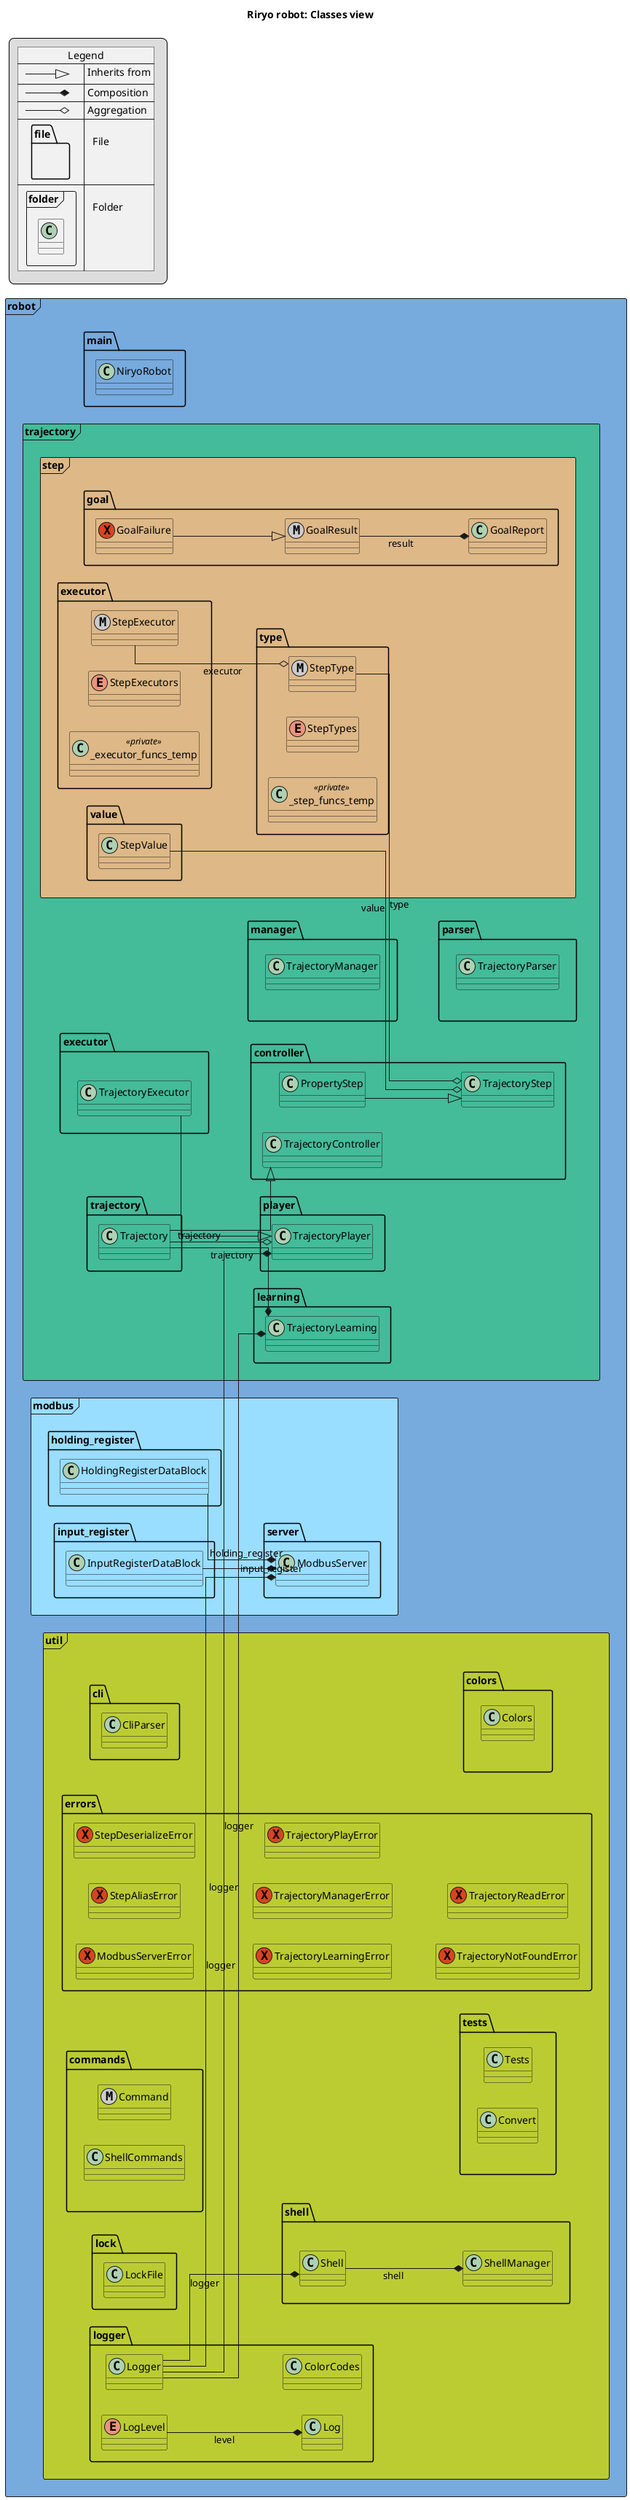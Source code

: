 @startuml
title Riryo robot: Classes view
set namespaceSeparator .
skinparam linetype polyline
skinparam linetype ortho
left to right direction

legend top left
{{
  !procedure $arrow($type, $text)
    {{\nleft to right direction\nskinparam backgroundcolor transparent\nlabel " " as A\nlabel " " as B\nA $type B\n}} => $text
  !endprocedure
  !procedure $package($label, $content, $text)
    {{\npackage $label{\n$content " "\n}\nskinparam backgroundcolor transparent\n}} => $text
  !endprocedure

  map Legend {
    $arrow("--|>", " Inherits from")
    $arrow("--*", " Composition")
    $arrow("--o", " Aggregation")
    $package("file", "label", "\n  File")
    $package("folder <<Frame>>", "class", "\n  Folder")
  }
  skinparam backgroundcolor transparent 
}}
endlegend

package robot <<Frame>> #77AADD {
  package main #77AADD {
    class NiryoRobot #77AADD { }
  }
  package modbus <<Frame>> #99DDFF {
    package holding_register #99DDFF {
      class HoldingRegisterDataBlock #99DDFF { }
    }
    package input_register #99DDFF {
      class InputRegisterDataBlock  #99DDFF { }
    }
    package server #99DDFF {
      class ModbusServer #99DDFF { }
    }
  }
  package trajectory <<Frame>> #44BB99 {
    package controller #44BB99 {
      class TrajectoryStep #44BB99 { }
      class PropertyStep #44BB99 { }
      class TrajectoryController #44BB99 { }
    }
    package executor #44BB99 {
      class TrajectoryExecutor #44BB99 { }
    }
    package learning #44BB99 {
      class TrajectoryLearning #44BB99 { }
    }
    package manager #44BB99 {
      class TrajectoryManager #44BB99 { }
    }
    package parser #44BB99 {
      class TrajectoryParser #44BB99 { }
    }
    package player #44BB99 {
      class TrajectoryPlayer #44BB99 { }
    }
    package step <<Frame>> #burlywood {
      package executor #burlywood {
        metaclass StepExecutor #burlywood { }
        enum StepExecutors #burlywood { }
        class _executor_funcs_temp <<private>> #burlywood { }
      }
      package goal #burlywood {
        exception GoalFailure #burlywood { }
        class GoalReport #burlywood { }
        metaclass GoalResult #burlywood { }
      }
      package type #burlywood {
        metaclass StepType #burlywood { }
        enum StepTypes #burlywood { }
        class _step_funcs_temp <<private>> #burlywood { }
      }
      package value #burlywood {
        class StepValue #burlywood { }
      }
    }
    package trajectory #44BB99 {
      class Trajectory #44BB99 { }
    }
  }
  package util <<Frame>> #BBCC33 {
    package cli #BBCC33 {
      class CliParser #BBCC33 { }
    }
    package colors #BBCC33 {
      class Colors #BBCC33 { }
    }
    package commands #BBCC33 {
      metaclass Command #BBCC33 { }
      class ShellCommands #BBCC33 { }
    }
    package errors #BBCC33 {
      exception ModbusServerError #BBCC33 { }
      exception StepAliasError #BBCC33 { }
      exception StepDeserializeError #BBCC33 { }
      exception TrajectoryLearningError #BBCC33 { }
      exception TrajectoryManagerError #BBCC33 { }
      exception TrajectoryPlayError #BBCC33 { }
      exception TrajectoryNotFoundError #BBCC33 { }
      exception TrajectoryReadError #BBCC33 { }
    }
    package lock #BBCC33 {
      class LockFile #BBCC33 { }
    }
    package logger #BBCC33 {
      class Logger #BBCC33 { }
      class ColorCodes #BBCC33 { }
      class Log #BBCC33 { }
      enum LogLevel #BBCC33 { }
    }
    package shell #BBCC33 {
      class Shell #BBCC33 { }
      class ShellManager #BBCC33 { }
    }
    package tests #BBCC33 {
      class Tests #BBCC33 { }
      class Convert #BBCC33 { }
    }
  }
}

' Classes
robot.trajectory.controller.PropertyStep --|> robot.trajectory.controller.TrajectoryStep
robot.trajectory.executor.TrajectoryExecutor --|> robot.trajectory.player.TrajectoryPlayer
robot.trajectory.step.goal.GoalFailure --|> robot.trajectory.step.goal.GoalResult
robot.trajectory.trajectory.Trajectory --|> robot.trajectory.controller.TrajectoryController

' Fields
robot.modbus.holding_register.HoldingRegisterDataBlock --* robot.modbus.server.ModbusServer : holding_register
robot.modbus.input_register.InputRegisterDataBlock --* robot.modbus.server.ModbusServer : input_register
robot.trajectory.step.goal.GoalResult --* robot.trajectory.step.goal.GoalReport : result
robot.trajectory.trajectory.Trajectory --* robot.trajectory.learning.TrajectoryLearning : trajectory
robot.util.shell.Shell --* robot.util.shell.ShellManager : shell
robot.util.logger.LogLevel --* robot.util.logger.Log : level
robot.util.logger.Logger --* robot.modbus.server.ModbusServer : logger
robot.util.logger.Logger --* robot.trajectory.learning.TrajectoryLearning : logger
robot.util.logger.Logger --* robot.trajectory.player.TrajectoryPlayer : logger
robot.util.logger.Logger --* robot.util.shell.Shell : logger
robot.trajectory.step.executor.StepExecutor --o robot.trajectory.step.type.StepType : executor
robot.trajectory.step.type.StepType --o robot.trajectory.controller.TrajectoryStep : type
robot.trajectory.step.value.StepValue --o robot.trajectory.controller.TrajectoryStep : value
robot.trajectory.trajectory.Trajectory --o robot.trajectory.player.TrajectoryPlayer : trajectory

' Layout modifications
robot.trajectory.executor -[hidden]- robot.trajectory.manager
robot.trajectory.manager -[hidden]- robot.trajectory.parser
robot.util.colors -[hidden]l- robot.util.tests
robot.util.commands -[hidden]- robot.util.shell
robot.util.logger.Logger -[hidden]- robot.util.logger.ColorCodes
robot.util.tests -[hidden]u- robot.util.shell
@enduml